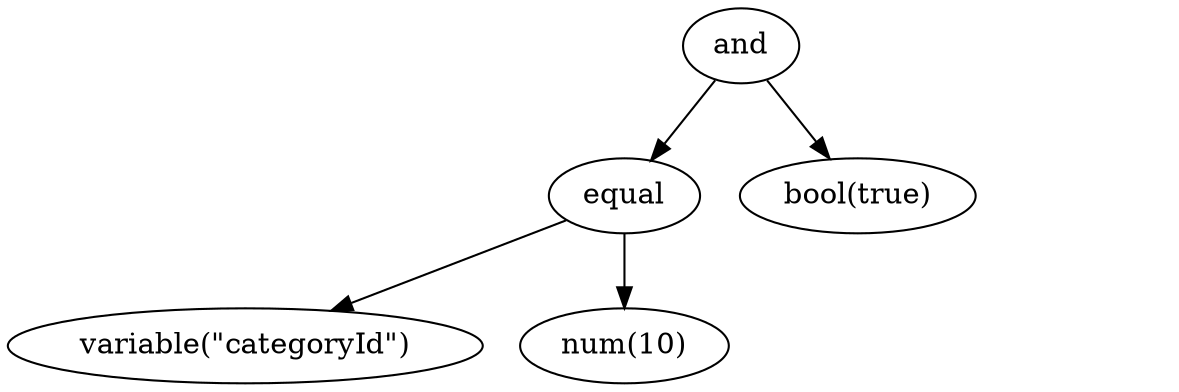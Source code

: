digraph {
    and[label="and" class="operator,disabled"]
    eq1[label="equal" class="operator,disabled"]
    eq2[label="bool(true)" class="value,add"]
    categoryId[label="variable(\"categoryId\")" class="value,disabled"]
    one1[label="num(1)" class="value" style="invis"]
    categoryValue[label="num(10)" class="value,disabled"]
    one2[label="num(1)" class="value" style="invis"]

    and -> eq1[class="disabled"]
    and -> eq2[class="disabled"]

    eq1 -> categoryId[class="disabled"]
    eq1 -> categoryValue[class="disabled"]

    eq2 -> one1[style=invis]
    eq2 -> one2[style=invis]
}
